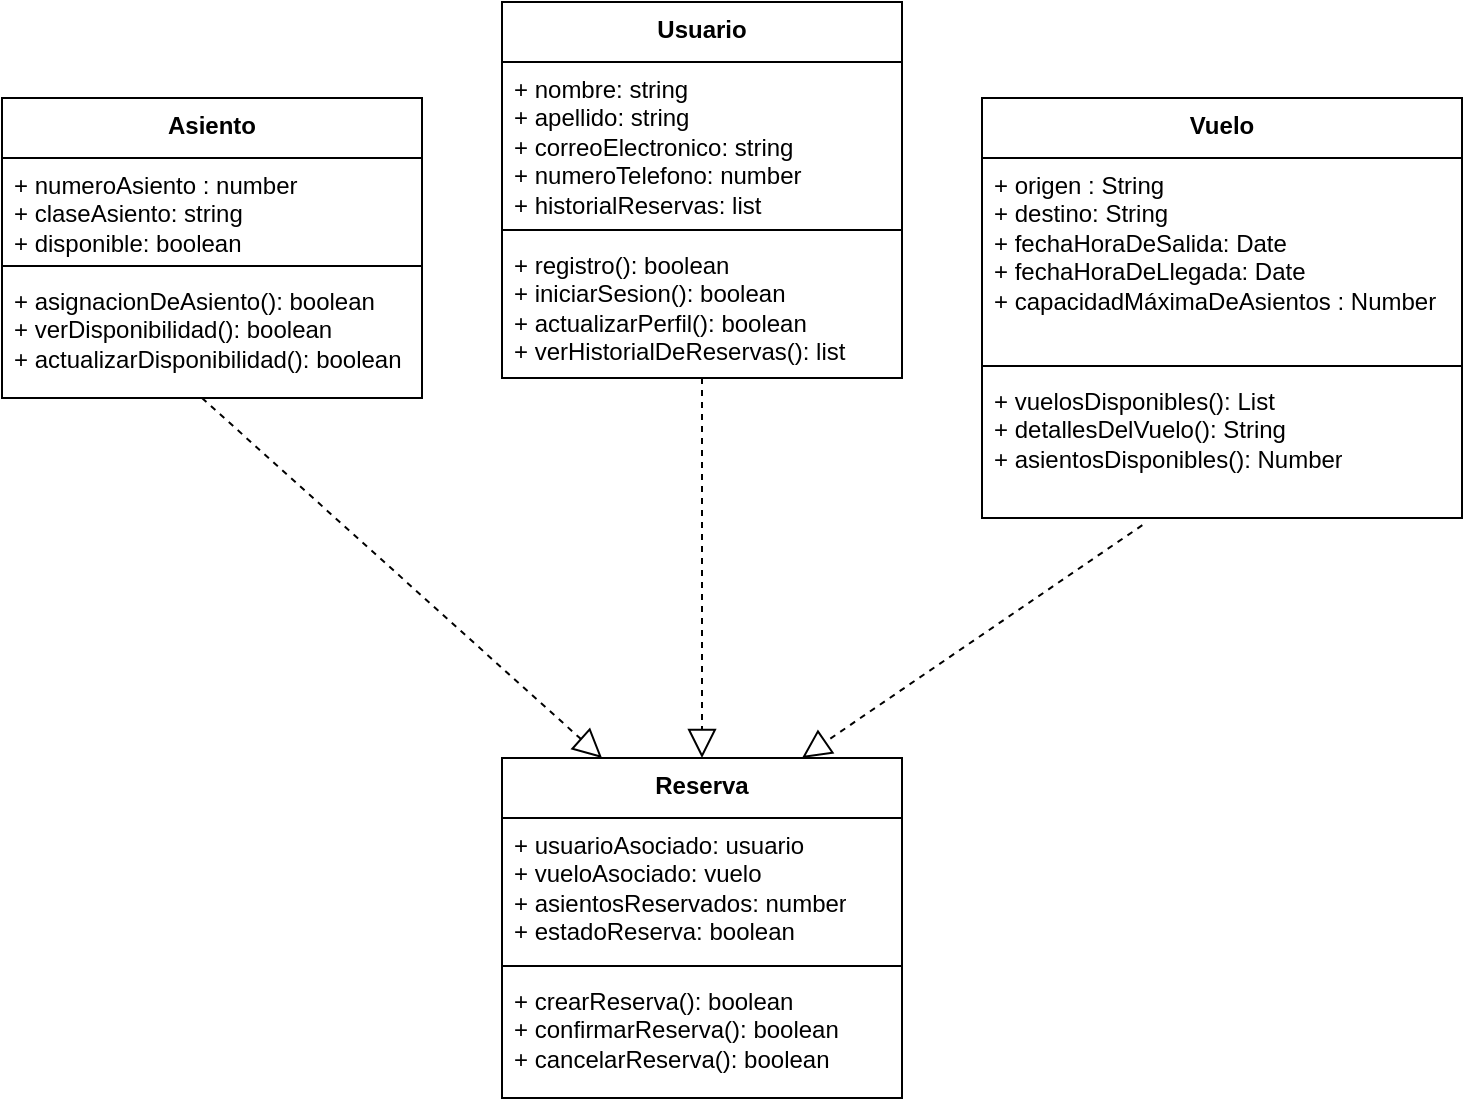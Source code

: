 <mxfile version="24.0.7" type="github">
  <diagram name="Page-1" id="-_MHmMSYFcSHYsvgNQ9a">
    <mxGraphModel dx="1195" dy="752" grid="1" gridSize="10" guides="1" tooltips="1" connect="1" arrows="1" fold="1" page="1" pageScale="1" pageWidth="850" pageHeight="1100" math="0" shadow="0">
      <root>
        <mxCell id="0" />
        <mxCell id="1" parent="0" />
        <mxCell id="0iqqLVjieEFnERAhnOkb-5" value="Usuario" style="swimlane;fontStyle=1;align=center;verticalAlign=top;childLayout=stackLayout;horizontal=1;startSize=30;horizontalStack=0;resizeParent=1;resizeParentMax=0;resizeLast=0;collapsible=1;marginBottom=0;whiteSpace=wrap;html=1;" vertex="1" parent="1">
          <mxGeometry x="320" y="192" width="200" height="188" as="geometry" />
        </mxCell>
        <mxCell id="0iqqLVjieEFnERAhnOkb-6" value="&lt;div&gt;+ nombre: string&lt;/div&gt;&lt;div&gt;+ apellido: string&lt;br&gt;&lt;/div&gt;&lt;div&gt;+ correoElectronico: string&lt;/div&gt;&lt;div&gt;+ numeroTelefono: number&lt;/div&gt;&lt;div&gt;+ historialReservas: list&lt;br&gt;&lt;/div&gt;" style="text;strokeColor=none;fillColor=none;align=left;verticalAlign=top;spacingLeft=4;spacingRight=4;overflow=hidden;rotatable=0;points=[[0,0.5],[1,0.5]];portConstraint=eastwest;whiteSpace=wrap;html=1;" vertex="1" parent="0iqqLVjieEFnERAhnOkb-5">
          <mxGeometry y="30" width="200" height="80" as="geometry" />
        </mxCell>
        <mxCell id="0iqqLVjieEFnERAhnOkb-7" value="" style="line;strokeWidth=1;fillColor=none;align=left;verticalAlign=middle;spacingTop=-1;spacingLeft=3;spacingRight=3;rotatable=0;labelPosition=right;points=[];portConstraint=eastwest;strokeColor=inherit;" vertex="1" parent="0iqqLVjieEFnERAhnOkb-5">
          <mxGeometry y="110" width="200" height="8" as="geometry" />
        </mxCell>
        <mxCell id="0iqqLVjieEFnERAhnOkb-8" value="&lt;div&gt;+ registro(): boolean&lt;/div&gt;&lt;div&gt;+ iniciarSesion(): boolean&lt;/div&gt;&lt;div&gt;+ actualizarPerfil(): boolean&lt;/div&gt;&lt;div&gt;+ verHistorialDeReservas(): list&lt;br&gt;&lt;/div&gt;" style="text;strokeColor=none;fillColor=none;align=left;verticalAlign=top;spacingLeft=4;spacingRight=4;overflow=hidden;rotatable=0;points=[[0,0.5],[1,0.5]];portConstraint=eastwest;whiteSpace=wrap;html=1;" vertex="1" parent="0iqqLVjieEFnERAhnOkb-5">
          <mxGeometry y="118" width="200" height="70" as="geometry" />
        </mxCell>
        <mxCell id="0iqqLVjieEFnERAhnOkb-9" value="Asiento" style="swimlane;fontStyle=1;align=center;verticalAlign=top;childLayout=stackLayout;horizontal=1;startSize=30;horizontalStack=0;resizeParent=1;resizeParentMax=0;resizeLast=0;collapsible=1;marginBottom=0;whiteSpace=wrap;html=1;" vertex="1" parent="1">
          <mxGeometry x="70" y="240" width="210" height="150" as="geometry" />
        </mxCell>
        <mxCell id="0iqqLVjieEFnERAhnOkb-10" value="&lt;div&gt;+ numeroAsiento : number&lt;br&gt;&lt;/div&gt;&lt;div&gt;+ claseAsiento: string&lt;br&gt;&lt;/div&gt;&lt;div&gt;+ disponible: boolean&lt;br&gt;&lt;/div&gt;" style="text;strokeColor=none;fillColor=none;align=left;verticalAlign=top;spacingLeft=4;spacingRight=4;overflow=hidden;rotatable=0;points=[[0,0.5],[1,0.5]];portConstraint=eastwest;whiteSpace=wrap;html=1;" vertex="1" parent="0iqqLVjieEFnERAhnOkb-9">
          <mxGeometry y="30" width="210" height="50" as="geometry" />
        </mxCell>
        <mxCell id="0iqqLVjieEFnERAhnOkb-11" value="" style="line;strokeWidth=1;fillColor=none;align=left;verticalAlign=middle;spacingTop=-1;spacingLeft=3;spacingRight=3;rotatable=0;labelPosition=right;points=[];portConstraint=eastwest;strokeColor=inherit;" vertex="1" parent="0iqqLVjieEFnERAhnOkb-9">
          <mxGeometry y="80" width="210" height="8" as="geometry" />
        </mxCell>
        <mxCell id="0iqqLVjieEFnERAhnOkb-12" value="&lt;div&gt;+ asignacionDeAsiento(): boolean&lt;br&gt;&lt;/div&gt;&lt;div&gt;+ verDisponibilidad(): boolean&lt;/div&gt;&lt;div&gt;+ actualizarDisponibilidad(): boolean&lt;/div&gt;" style="text;strokeColor=none;fillColor=none;align=left;verticalAlign=top;spacingLeft=4;spacingRight=4;overflow=hidden;rotatable=0;points=[[0,0.5],[1,0.5]];portConstraint=eastwest;whiteSpace=wrap;html=1;" vertex="1" parent="0iqqLVjieEFnERAhnOkb-9">
          <mxGeometry y="88" width="210" height="62" as="geometry" />
        </mxCell>
        <mxCell id="Xwf4BX6eSTh_paTz8yUK-1" value="Vuelo" style="swimlane;fontStyle=1;align=center;verticalAlign=top;childLayout=stackLayout;horizontal=1;startSize=30;horizontalStack=0;resizeParent=1;resizeParentMax=0;resizeLast=0;collapsible=1;marginBottom=0;whiteSpace=wrap;html=1;" vertex="1" parent="1">
          <mxGeometry x="560" y="240" width="240" height="210" as="geometry" />
        </mxCell>
        <mxCell id="Xwf4BX6eSTh_paTz8yUK-2" value="+ origen : String&lt;div&gt;+ destino: String&lt;/div&gt;&lt;div&gt;+ fechaHoraDeSalida: Date&lt;/div&gt;&lt;div&gt;+ fechaHoraDeLlegada: Date&lt;/div&gt;&lt;div&gt;+ capacidadMáximaDeAsientos : Number&lt;/div&gt;" style="text;strokeColor=none;fillColor=none;align=left;verticalAlign=top;spacingLeft=4;spacingRight=4;overflow=hidden;rotatable=0;points=[[0,0.5],[1,0.5]];portConstraint=eastwest;whiteSpace=wrap;html=1;" vertex="1" parent="Xwf4BX6eSTh_paTz8yUK-1">
          <mxGeometry y="30" width="240" height="100" as="geometry" />
        </mxCell>
        <mxCell id="Xwf4BX6eSTh_paTz8yUK-3" value="" style="line;strokeWidth=1;fillColor=none;align=left;verticalAlign=middle;spacingTop=-1;spacingLeft=3;spacingRight=3;rotatable=0;labelPosition=right;points=[];portConstraint=eastwest;strokeColor=inherit;" vertex="1" parent="Xwf4BX6eSTh_paTz8yUK-1">
          <mxGeometry y="130" width="240" height="8" as="geometry" />
        </mxCell>
        <mxCell id="Xwf4BX6eSTh_paTz8yUK-4" value="+ vuelosDisponibles(): List&lt;div&gt;+ detallesDelVuelo(): String&lt;/div&gt;&lt;div&gt;+ asientosDisponibles(): Number&lt;/div&gt;" style="text;strokeColor=none;fillColor=none;align=left;verticalAlign=top;spacingLeft=4;spacingRight=4;overflow=hidden;rotatable=0;points=[[0,0.5],[1,0.5]];portConstraint=eastwest;whiteSpace=wrap;html=1;" vertex="1" parent="Xwf4BX6eSTh_paTz8yUK-1">
          <mxGeometry y="138" width="240" height="72" as="geometry" />
        </mxCell>
        <mxCell id="0iqqLVjieEFnERAhnOkb-13" value="Reserva" style="swimlane;fontStyle=1;align=center;verticalAlign=top;childLayout=stackLayout;horizontal=1;startSize=30;horizontalStack=0;resizeParent=1;resizeParentMax=0;resizeLast=0;collapsible=1;marginBottom=0;whiteSpace=wrap;html=1;" vertex="1" parent="1">
          <mxGeometry x="320" y="570" width="200" height="170" as="geometry" />
        </mxCell>
        <mxCell id="0iqqLVjieEFnERAhnOkb-14" value="&lt;div&gt;+ usuarioAsociado: usuario&lt;br&gt;&lt;/div&gt;&lt;div&gt;+ vueloAsociado: vuelo&lt;br&gt;&lt;/div&gt;&lt;div&gt;+ asientosReservados: number&lt;/div&gt;&lt;div&gt;+ estadoReserva: boolean&lt;br&gt;&lt;/div&gt;" style="text;strokeColor=none;fillColor=none;align=left;verticalAlign=top;spacingLeft=4;spacingRight=4;overflow=hidden;rotatable=0;points=[[0,0.5],[1,0.5]];portConstraint=eastwest;whiteSpace=wrap;html=1;" vertex="1" parent="0iqqLVjieEFnERAhnOkb-13">
          <mxGeometry y="30" width="200" height="70" as="geometry" />
        </mxCell>
        <mxCell id="0iqqLVjieEFnERAhnOkb-15" value="" style="line;strokeWidth=1;fillColor=none;align=left;verticalAlign=middle;spacingTop=-1;spacingLeft=3;spacingRight=3;rotatable=0;labelPosition=right;points=[];portConstraint=eastwest;strokeColor=inherit;" vertex="1" parent="0iqqLVjieEFnERAhnOkb-13">
          <mxGeometry y="100" width="200" height="8" as="geometry" />
        </mxCell>
        <mxCell id="0iqqLVjieEFnERAhnOkb-16" value="&lt;div&gt;+ crearReserva(): boolean&lt;/div&gt;&lt;div&gt;+ confirmarReserva(): boolean&lt;/div&gt;&lt;div&gt;+ cancelarReserva(): boolean&lt;br&gt;&lt;/div&gt;" style="text;strokeColor=none;fillColor=none;align=left;verticalAlign=top;spacingLeft=4;spacingRight=4;overflow=hidden;rotatable=0;points=[[0,0.5],[1,0.5]];portConstraint=eastwest;whiteSpace=wrap;html=1;" vertex="1" parent="0iqqLVjieEFnERAhnOkb-13">
          <mxGeometry y="108" width="200" height="62" as="geometry" />
        </mxCell>
        <mxCell id="0iqqLVjieEFnERAhnOkb-17" value="" style="endArrow=block;dashed=1;endFill=0;endSize=12;html=1;rounded=0;exitX=0.5;exitY=1;exitDx=0;exitDy=0;entryX=0.5;entryY=0;entryDx=0;entryDy=0;" edge="1" parent="1" source="0iqqLVjieEFnERAhnOkb-5" target="0iqqLVjieEFnERAhnOkb-13">
          <mxGeometry width="160" relative="1" as="geometry">
            <mxPoint x="340" y="520" as="sourcePoint" />
            <mxPoint x="500" y="520" as="targetPoint" />
          </mxGeometry>
        </mxCell>
        <mxCell id="0iqqLVjieEFnERAhnOkb-18" value="" style="endArrow=block;dashed=1;endFill=0;endSize=12;html=1;rounded=0;exitX=0.5;exitY=1;exitDx=0;exitDy=0;entryX=0.25;entryY=0;entryDx=0;entryDy=0;" edge="1" parent="1" target="0iqqLVjieEFnERAhnOkb-13">
          <mxGeometry width="160" relative="1" as="geometry">
            <mxPoint x="170" y="390" as="sourcePoint" />
            <mxPoint x="170" y="570" as="targetPoint" />
          </mxGeometry>
        </mxCell>
        <mxCell id="0iqqLVjieEFnERAhnOkb-19" value="" style="endArrow=block;dashed=1;endFill=0;endSize=12;html=1;rounded=0;exitX=0.334;exitY=1.05;exitDx=0;exitDy=0;entryX=0.75;entryY=0;entryDx=0;entryDy=0;exitPerimeter=0;" edge="1" parent="1" source="Xwf4BX6eSTh_paTz8yUK-4" target="0iqqLVjieEFnERAhnOkb-13">
          <mxGeometry width="160" relative="1" as="geometry">
            <mxPoint x="440" y="400" as="sourcePoint" />
            <mxPoint x="440" y="580" as="targetPoint" />
          </mxGeometry>
        </mxCell>
      </root>
    </mxGraphModel>
  </diagram>
</mxfile>
